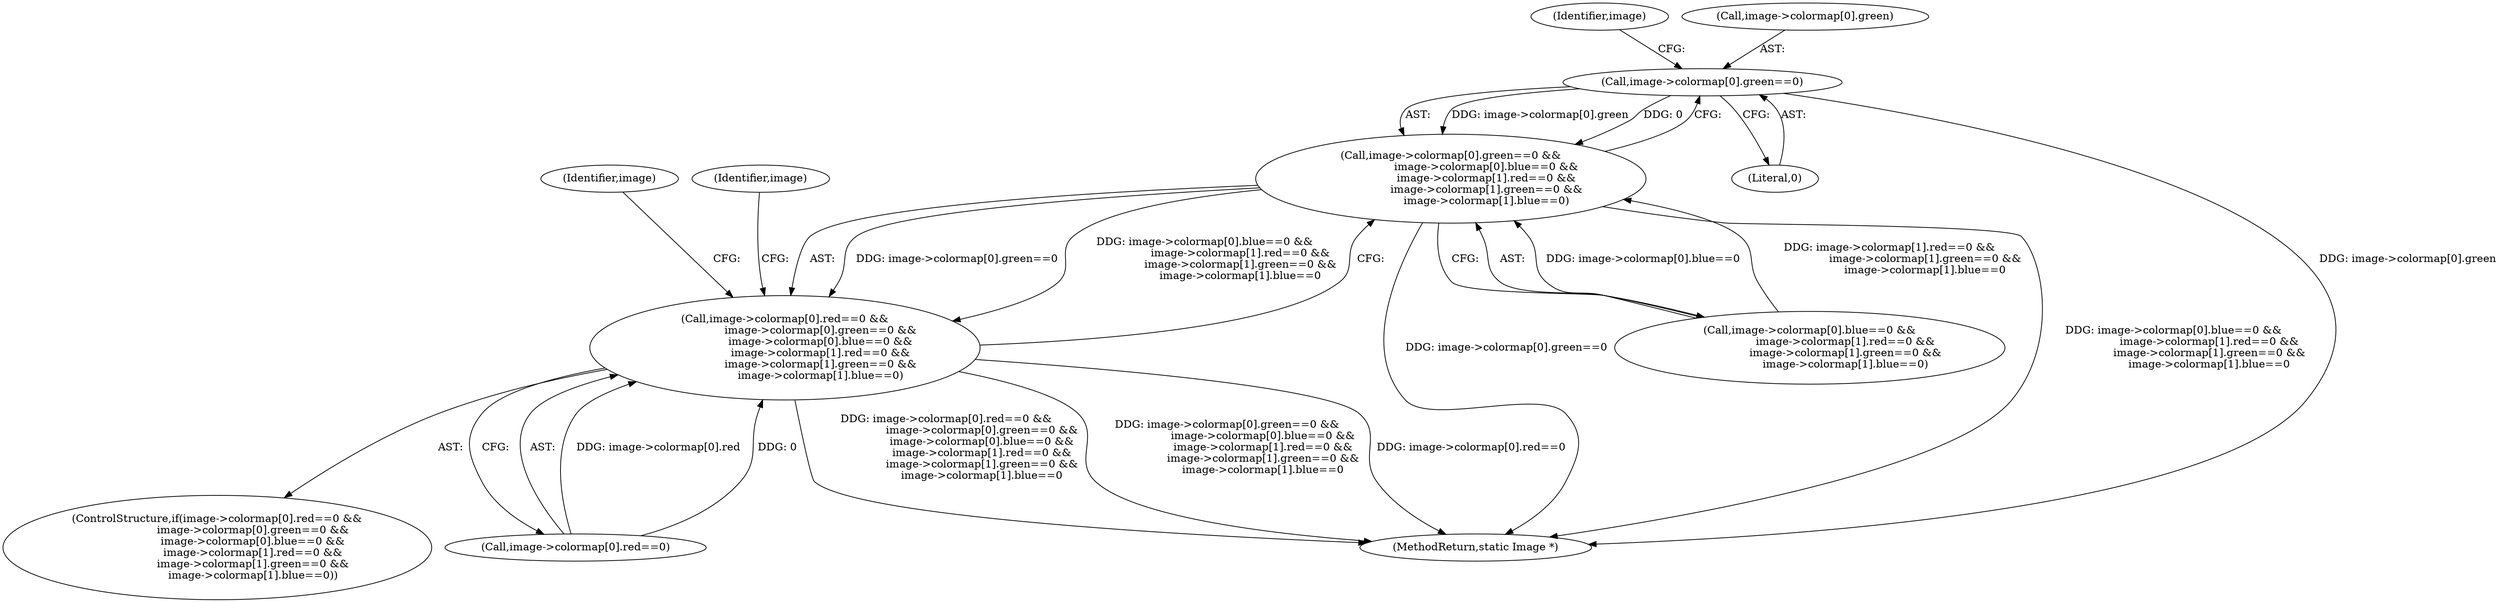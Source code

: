 digraph "0_ImageMagick_2130bf6f89ded32ef0c88a11694f107c52566c53@array" {
"1000986" [label="(Call,image->colormap[0].green==0)"];
"1000985" [label="(Call,image->colormap[0].green==0 &&\n                     image->colormap[0].blue==0 &&\n                     image->colormap[1].red==0 &&\n                     image->colormap[1].green==0 &&\n                     image->colormap[1].blue==0)"];
"1000975" [label="(Call,image->colormap[0].red==0 &&\n                     image->colormap[0].green==0 &&\n                     image->colormap[0].blue==0 &&\n                     image->colormap[1].red==0 &&\n                     image->colormap[1].green==0 &&\n                     image->colormap[1].blue==0)"];
"1000985" [label="(Call,image->colormap[0].green==0 &&\n                     image->colormap[0].blue==0 &&\n                     image->colormap[1].red==0 &&\n                     image->colormap[1].green==0 &&\n                     image->colormap[1].blue==0)"];
"1000986" [label="(Call,image->colormap[0].green==0)"];
"1001039" [label="(Identifier,image)"];
"1000994" [label="(Literal,0)"];
"1000974" [label="(ControlStructure,if(image->colormap[0].red==0 &&\n                     image->colormap[0].green==0 &&\n                     image->colormap[0].blue==0 &&\n                     image->colormap[1].red==0 &&\n                     image->colormap[1].green==0 &&\n                     image->colormap[1].blue==0))"];
"1001063" [label="(Identifier,image)"];
"1000995" [label="(Call,image->colormap[0].blue==0 &&\n                     image->colormap[1].red==0 &&\n                     image->colormap[1].green==0 &&\n                     image->colormap[1].blue==0)"];
"1000975" [label="(Call,image->colormap[0].red==0 &&\n                     image->colormap[0].green==0 &&\n                     image->colormap[0].blue==0 &&\n                     image->colormap[1].red==0 &&\n                     image->colormap[1].green==0 &&\n                     image->colormap[1].blue==0)"];
"1000976" [label="(Call,image->colormap[0].red==0)"];
"1001970" [label="(MethodReturn,static Image *)"];
"1001000" [label="(Identifier,image)"];
"1000987" [label="(Call,image->colormap[0].green)"];
"1000986" -> "1000985"  [label="AST: "];
"1000986" -> "1000994"  [label="CFG: "];
"1000987" -> "1000986"  [label="AST: "];
"1000994" -> "1000986"  [label="AST: "];
"1001000" -> "1000986"  [label="CFG: "];
"1000985" -> "1000986"  [label="CFG: "];
"1000986" -> "1001970"  [label="DDG: image->colormap[0].green"];
"1000986" -> "1000985"  [label="DDG: image->colormap[0].green"];
"1000986" -> "1000985"  [label="DDG: 0"];
"1000985" -> "1000975"  [label="AST: "];
"1000985" -> "1000995"  [label="CFG: "];
"1000995" -> "1000985"  [label="AST: "];
"1000975" -> "1000985"  [label="CFG: "];
"1000985" -> "1001970"  [label="DDG: image->colormap[0].green==0"];
"1000985" -> "1001970"  [label="DDG: image->colormap[0].blue==0 &&\n                     image->colormap[1].red==0 &&\n                     image->colormap[1].green==0 &&\n                     image->colormap[1].blue==0"];
"1000985" -> "1000975"  [label="DDG: image->colormap[0].green==0"];
"1000985" -> "1000975"  [label="DDG: image->colormap[0].blue==0 &&\n                     image->colormap[1].red==0 &&\n                     image->colormap[1].green==0 &&\n                     image->colormap[1].blue==0"];
"1000995" -> "1000985"  [label="DDG: image->colormap[0].blue==0"];
"1000995" -> "1000985"  [label="DDG: image->colormap[1].red==0 &&\n                     image->colormap[1].green==0 &&\n                     image->colormap[1].blue==0"];
"1000975" -> "1000974"  [label="AST: "];
"1000975" -> "1000976"  [label="CFG: "];
"1000976" -> "1000975"  [label="AST: "];
"1001039" -> "1000975"  [label="CFG: "];
"1001063" -> "1000975"  [label="CFG: "];
"1000975" -> "1001970"  [label="DDG: image->colormap[0].red==0 &&\n                     image->colormap[0].green==0 &&\n                     image->colormap[0].blue==0 &&\n                     image->colormap[1].red==0 &&\n                     image->colormap[1].green==0 &&\n                     image->colormap[1].blue==0"];
"1000975" -> "1001970"  [label="DDG: image->colormap[0].green==0 &&\n                     image->colormap[0].blue==0 &&\n                     image->colormap[1].red==0 &&\n                     image->colormap[1].green==0 &&\n                     image->colormap[1].blue==0"];
"1000975" -> "1001970"  [label="DDG: image->colormap[0].red==0"];
"1000976" -> "1000975"  [label="DDG: image->colormap[0].red"];
"1000976" -> "1000975"  [label="DDG: 0"];
}
